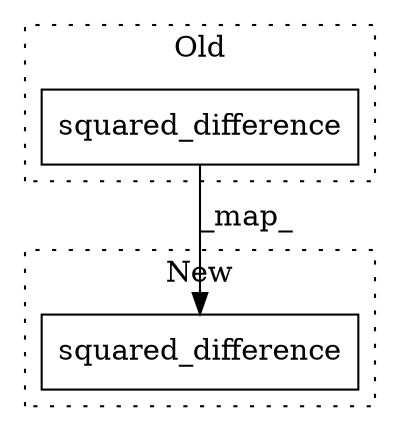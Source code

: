 digraph G {
subgraph cluster0 {
1 [label="squared_difference" a="32" s="1770,1822" l="19,1" shape="box"];
label = "Old";
style="dotted";
}
subgraph cluster1 {
2 [label="squared_difference" a="32" s="1893,1945" l="19,1" shape="box"];
label = "New";
style="dotted";
}
1 -> 2 [label="_map_"];
}